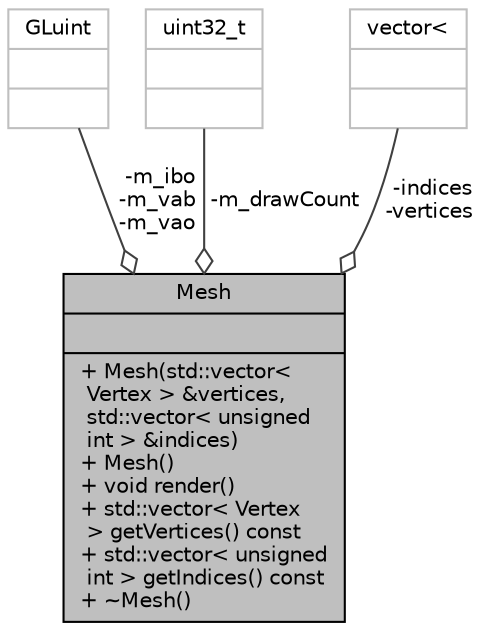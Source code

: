 digraph "Mesh"
{
 // INTERACTIVE_SVG=YES
 // LATEX_PDF_SIZE
  bgcolor="transparent";
  edge [fontname="Helvetica",fontsize="10",labelfontname="Helvetica",labelfontsize="10"];
  node [fontname="Helvetica",fontsize="10",shape=record];
  Node1 [label="{Mesh\n||+  Mesh(std::vector\<\l Vertex \> &vertices,\l std::vector\< unsigned\l int \> &indices)\l+  Mesh()\l+ void render()\l+ std::vector\< Vertex\l \> getVertices() const\l+ std::vector\< unsigned\l int \> getIndices() const\l+  ~Mesh()\l}",height=0.2,width=0.4,color="black", fillcolor="grey75", style="filled", fontcolor="black",tooltip=" "];
  Node2 -> Node1 [color="grey25",fontsize="10",style="solid",label=" -m_ibo\n-m_vab\n-m_vao" ,arrowhead="odiamond",fontname="Helvetica"];
  Node2 [label="{GLuint\n||}",height=0.2,width=0.4,color="grey75",tooltip=" "];
  Node3 -> Node1 [color="grey25",fontsize="10",style="solid",label=" -m_drawCount" ,arrowhead="odiamond",fontname="Helvetica"];
  Node3 [label="{uint32_t\n||}",height=0.2,width=0.4,color="grey75",tooltip=" "];
  Node4 -> Node1 [color="grey25",fontsize="10",style="solid",label=" -indices\n-vertices" ,arrowhead="odiamond",fontname="Helvetica"];
  Node4 [label="{vector\<\n||}",height=0.2,width=0.4,color="grey75",tooltip=" "];
}
